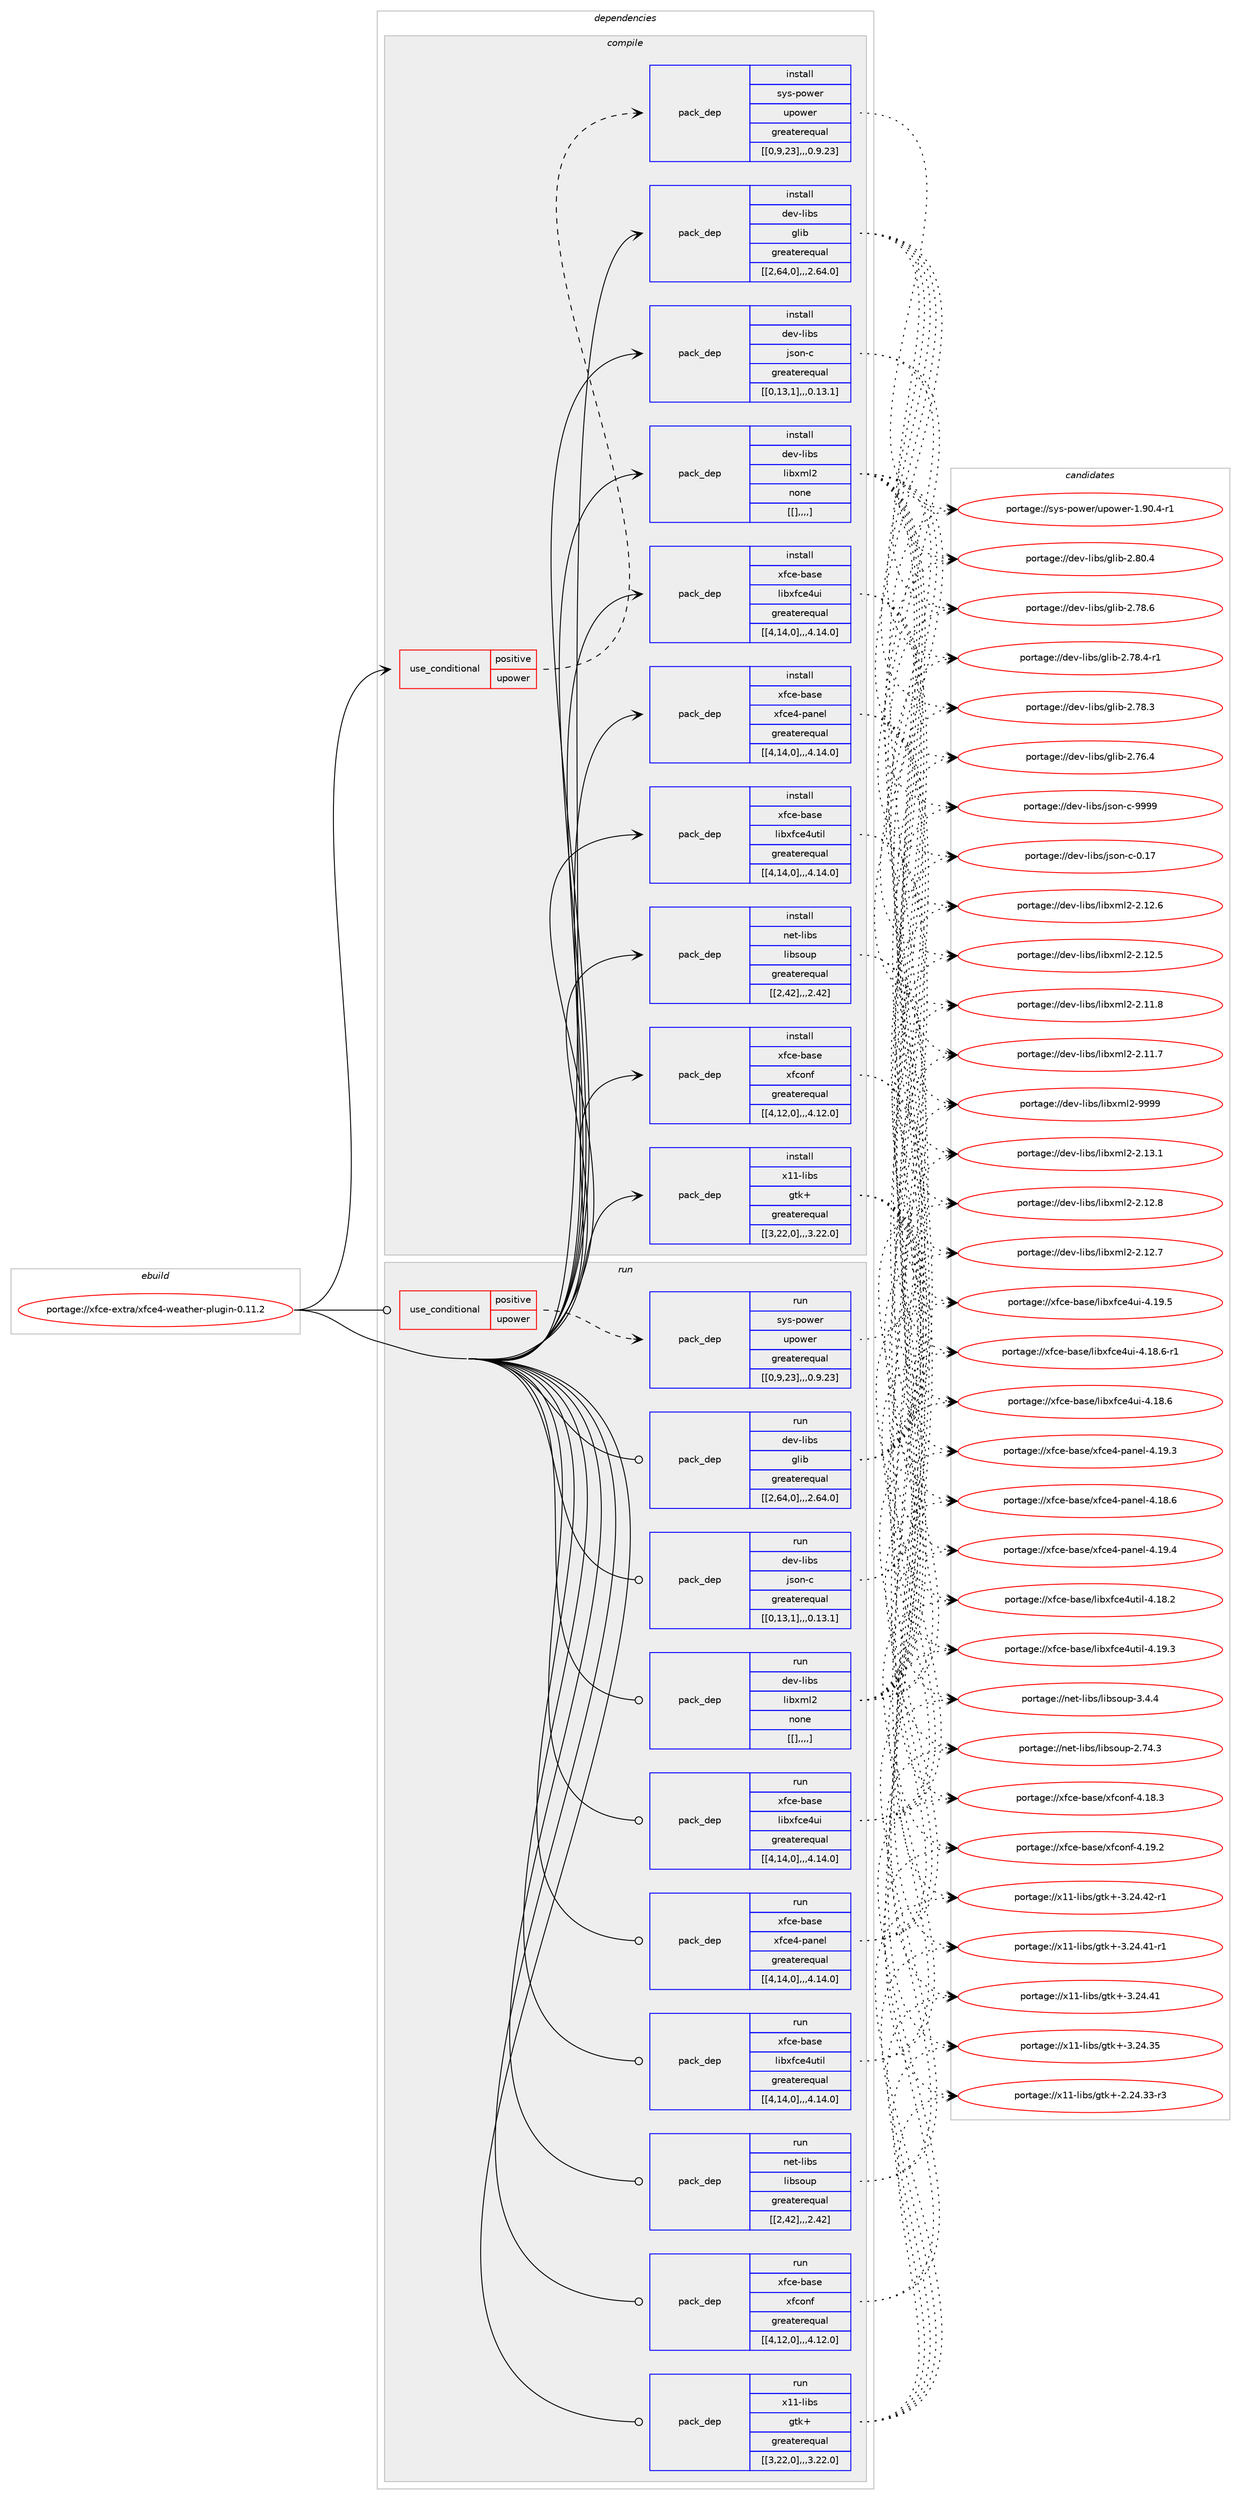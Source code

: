 digraph prolog {

# *************
# Graph options
# *************

newrank=true;
concentrate=true;
compound=true;
graph [rankdir=LR,fontname=Helvetica,fontsize=10,ranksep=1.5];#, ranksep=2.5, nodesep=0.2];
edge  [arrowhead=vee];
node  [fontname=Helvetica,fontsize=10];

# **********
# The ebuild
# **********

subgraph cluster_leftcol {
color=gray;
label=<<i>ebuild</i>>;
id [label="portage://xfce-extra/xfce4-weather-plugin-0.11.2", color=red, width=4, href="../xfce-extra/xfce4-weather-plugin-0.11.2.svg"];
}

# ****************
# The dependencies
# ****************

subgraph cluster_midcol {
color=gray;
label=<<i>dependencies</i>>;
subgraph cluster_compile {
fillcolor="#eeeeee";
style=filled;
label=<<i>compile</i>>;
subgraph cond129725 {
dependency493406 [label=<<TABLE BORDER="0" CELLBORDER="1" CELLSPACING="0" CELLPADDING="4"><TR><TD ROWSPAN="3" CELLPADDING="10">use_conditional</TD></TR><TR><TD>positive</TD></TR><TR><TD>upower</TD></TR></TABLE>>, shape=none, color=red];
subgraph pack360093 {
dependency493407 [label=<<TABLE BORDER="0" CELLBORDER="1" CELLSPACING="0" CELLPADDING="4" WIDTH="220"><TR><TD ROWSPAN="6" CELLPADDING="30">pack_dep</TD></TR><TR><TD WIDTH="110">install</TD></TR><TR><TD>sys-power</TD></TR><TR><TD>upower</TD></TR><TR><TD>greaterequal</TD></TR><TR><TD>[[0,9,23],,,0.9.23]</TD></TR></TABLE>>, shape=none, color=blue];
}
dependency493406:e -> dependency493407:w [weight=20,style="dashed",arrowhead="vee"];
}
id:e -> dependency493406:w [weight=20,style="solid",arrowhead="vee"];
subgraph pack360094 {
dependency493408 [label=<<TABLE BORDER="0" CELLBORDER="1" CELLSPACING="0" CELLPADDING="4" WIDTH="220"><TR><TD ROWSPAN="6" CELLPADDING="30">pack_dep</TD></TR><TR><TD WIDTH="110">install</TD></TR><TR><TD>dev-libs</TD></TR><TR><TD>glib</TD></TR><TR><TD>greaterequal</TD></TR><TR><TD>[[2,64,0],,,2.64.0]</TD></TR></TABLE>>, shape=none, color=blue];
}
id:e -> dependency493408:w [weight=20,style="solid",arrowhead="vee"];
subgraph pack360095 {
dependency493409 [label=<<TABLE BORDER="0" CELLBORDER="1" CELLSPACING="0" CELLPADDING="4" WIDTH="220"><TR><TD ROWSPAN="6" CELLPADDING="30">pack_dep</TD></TR><TR><TD WIDTH="110">install</TD></TR><TR><TD>dev-libs</TD></TR><TR><TD>json-c</TD></TR><TR><TD>greaterequal</TD></TR><TR><TD>[[0,13,1],,,0.13.1]</TD></TR></TABLE>>, shape=none, color=blue];
}
id:e -> dependency493409:w [weight=20,style="solid",arrowhead="vee"];
subgraph pack360096 {
dependency493410 [label=<<TABLE BORDER="0" CELLBORDER="1" CELLSPACING="0" CELLPADDING="4" WIDTH="220"><TR><TD ROWSPAN="6" CELLPADDING="30">pack_dep</TD></TR><TR><TD WIDTH="110">install</TD></TR><TR><TD>dev-libs</TD></TR><TR><TD>libxml2</TD></TR><TR><TD>none</TD></TR><TR><TD>[[],,,,]</TD></TR></TABLE>>, shape=none, color=blue];
}
id:e -> dependency493410:w [weight=20,style="solid",arrowhead="vee"];
subgraph pack360097 {
dependency493411 [label=<<TABLE BORDER="0" CELLBORDER="1" CELLSPACING="0" CELLPADDING="4" WIDTH="220"><TR><TD ROWSPAN="6" CELLPADDING="30">pack_dep</TD></TR><TR><TD WIDTH="110">install</TD></TR><TR><TD>net-libs</TD></TR><TR><TD>libsoup</TD></TR><TR><TD>greaterequal</TD></TR><TR><TD>[[2,42],,,2.42]</TD></TR></TABLE>>, shape=none, color=blue];
}
id:e -> dependency493411:w [weight=20,style="solid",arrowhead="vee"];
subgraph pack360098 {
dependency493412 [label=<<TABLE BORDER="0" CELLBORDER="1" CELLSPACING="0" CELLPADDING="4" WIDTH="220"><TR><TD ROWSPAN="6" CELLPADDING="30">pack_dep</TD></TR><TR><TD WIDTH="110">install</TD></TR><TR><TD>x11-libs</TD></TR><TR><TD>gtk+</TD></TR><TR><TD>greaterequal</TD></TR><TR><TD>[[3,22,0],,,3.22.0]</TD></TR></TABLE>>, shape=none, color=blue];
}
id:e -> dependency493412:w [weight=20,style="solid",arrowhead="vee"];
subgraph pack360099 {
dependency493413 [label=<<TABLE BORDER="0" CELLBORDER="1" CELLSPACING="0" CELLPADDING="4" WIDTH="220"><TR><TD ROWSPAN="6" CELLPADDING="30">pack_dep</TD></TR><TR><TD WIDTH="110">install</TD></TR><TR><TD>xfce-base</TD></TR><TR><TD>libxfce4ui</TD></TR><TR><TD>greaterequal</TD></TR><TR><TD>[[4,14,0],,,4.14.0]</TD></TR></TABLE>>, shape=none, color=blue];
}
id:e -> dependency493413:w [weight=20,style="solid",arrowhead="vee"];
subgraph pack360100 {
dependency493414 [label=<<TABLE BORDER="0" CELLBORDER="1" CELLSPACING="0" CELLPADDING="4" WIDTH="220"><TR><TD ROWSPAN="6" CELLPADDING="30">pack_dep</TD></TR><TR><TD WIDTH="110">install</TD></TR><TR><TD>xfce-base</TD></TR><TR><TD>libxfce4util</TD></TR><TR><TD>greaterequal</TD></TR><TR><TD>[[4,14,0],,,4.14.0]</TD></TR></TABLE>>, shape=none, color=blue];
}
id:e -> dependency493414:w [weight=20,style="solid",arrowhead="vee"];
subgraph pack360101 {
dependency493415 [label=<<TABLE BORDER="0" CELLBORDER="1" CELLSPACING="0" CELLPADDING="4" WIDTH="220"><TR><TD ROWSPAN="6" CELLPADDING="30">pack_dep</TD></TR><TR><TD WIDTH="110">install</TD></TR><TR><TD>xfce-base</TD></TR><TR><TD>xfce4-panel</TD></TR><TR><TD>greaterequal</TD></TR><TR><TD>[[4,14,0],,,4.14.0]</TD></TR></TABLE>>, shape=none, color=blue];
}
id:e -> dependency493415:w [weight=20,style="solid",arrowhead="vee"];
subgraph pack360102 {
dependency493416 [label=<<TABLE BORDER="0" CELLBORDER="1" CELLSPACING="0" CELLPADDING="4" WIDTH="220"><TR><TD ROWSPAN="6" CELLPADDING="30">pack_dep</TD></TR><TR><TD WIDTH="110">install</TD></TR><TR><TD>xfce-base</TD></TR><TR><TD>xfconf</TD></TR><TR><TD>greaterequal</TD></TR><TR><TD>[[4,12,0],,,4.12.0]</TD></TR></TABLE>>, shape=none, color=blue];
}
id:e -> dependency493416:w [weight=20,style="solid",arrowhead="vee"];
}
subgraph cluster_compileandrun {
fillcolor="#eeeeee";
style=filled;
label=<<i>compile and run</i>>;
}
subgraph cluster_run {
fillcolor="#eeeeee";
style=filled;
label=<<i>run</i>>;
subgraph cond129726 {
dependency493417 [label=<<TABLE BORDER="0" CELLBORDER="1" CELLSPACING="0" CELLPADDING="4"><TR><TD ROWSPAN="3" CELLPADDING="10">use_conditional</TD></TR><TR><TD>positive</TD></TR><TR><TD>upower</TD></TR></TABLE>>, shape=none, color=red];
subgraph pack360103 {
dependency493418 [label=<<TABLE BORDER="0" CELLBORDER="1" CELLSPACING="0" CELLPADDING="4" WIDTH="220"><TR><TD ROWSPAN="6" CELLPADDING="30">pack_dep</TD></TR><TR><TD WIDTH="110">run</TD></TR><TR><TD>sys-power</TD></TR><TR><TD>upower</TD></TR><TR><TD>greaterequal</TD></TR><TR><TD>[[0,9,23],,,0.9.23]</TD></TR></TABLE>>, shape=none, color=blue];
}
dependency493417:e -> dependency493418:w [weight=20,style="dashed",arrowhead="vee"];
}
id:e -> dependency493417:w [weight=20,style="solid",arrowhead="odot"];
subgraph pack360104 {
dependency493419 [label=<<TABLE BORDER="0" CELLBORDER="1" CELLSPACING="0" CELLPADDING="4" WIDTH="220"><TR><TD ROWSPAN="6" CELLPADDING="30">pack_dep</TD></TR><TR><TD WIDTH="110">run</TD></TR><TR><TD>dev-libs</TD></TR><TR><TD>glib</TD></TR><TR><TD>greaterequal</TD></TR><TR><TD>[[2,64,0],,,2.64.0]</TD></TR></TABLE>>, shape=none, color=blue];
}
id:e -> dependency493419:w [weight=20,style="solid",arrowhead="odot"];
subgraph pack360105 {
dependency493420 [label=<<TABLE BORDER="0" CELLBORDER="1" CELLSPACING="0" CELLPADDING="4" WIDTH="220"><TR><TD ROWSPAN="6" CELLPADDING="30">pack_dep</TD></TR><TR><TD WIDTH="110">run</TD></TR><TR><TD>dev-libs</TD></TR><TR><TD>json-c</TD></TR><TR><TD>greaterequal</TD></TR><TR><TD>[[0,13,1],,,0.13.1]</TD></TR></TABLE>>, shape=none, color=blue];
}
id:e -> dependency493420:w [weight=20,style="solid",arrowhead="odot"];
subgraph pack360106 {
dependency493421 [label=<<TABLE BORDER="0" CELLBORDER="1" CELLSPACING="0" CELLPADDING="4" WIDTH="220"><TR><TD ROWSPAN="6" CELLPADDING="30">pack_dep</TD></TR><TR><TD WIDTH="110">run</TD></TR><TR><TD>dev-libs</TD></TR><TR><TD>libxml2</TD></TR><TR><TD>none</TD></TR><TR><TD>[[],,,,]</TD></TR></TABLE>>, shape=none, color=blue];
}
id:e -> dependency493421:w [weight=20,style="solid",arrowhead="odot"];
subgraph pack360107 {
dependency493422 [label=<<TABLE BORDER="0" CELLBORDER="1" CELLSPACING="0" CELLPADDING="4" WIDTH="220"><TR><TD ROWSPAN="6" CELLPADDING="30">pack_dep</TD></TR><TR><TD WIDTH="110">run</TD></TR><TR><TD>net-libs</TD></TR><TR><TD>libsoup</TD></TR><TR><TD>greaterequal</TD></TR><TR><TD>[[2,42],,,2.42]</TD></TR></TABLE>>, shape=none, color=blue];
}
id:e -> dependency493422:w [weight=20,style="solid",arrowhead="odot"];
subgraph pack360108 {
dependency493423 [label=<<TABLE BORDER="0" CELLBORDER="1" CELLSPACING="0" CELLPADDING="4" WIDTH="220"><TR><TD ROWSPAN="6" CELLPADDING="30">pack_dep</TD></TR><TR><TD WIDTH="110">run</TD></TR><TR><TD>x11-libs</TD></TR><TR><TD>gtk+</TD></TR><TR><TD>greaterequal</TD></TR><TR><TD>[[3,22,0],,,3.22.0]</TD></TR></TABLE>>, shape=none, color=blue];
}
id:e -> dependency493423:w [weight=20,style="solid",arrowhead="odot"];
subgraph pack360109 {
dependency493424 [label=<<TABLE BORDER="0" CELLBORDER="1" CELLSPACING="0" CELLPADDING="4" WIDTH="220"><TR><TD ROWSPAN="6" CELLPADDING="30">pack_dep</TD></TR><TR><TD WIDTH="110">run</TD></TR><TR><TD>xfce-base</TD></TR><TR><TD>libxfce4ui</TD></TR><TR><TD>greaterequal</TD></TR><TR><TD>[[4,14,0],,,4.14.0]</TD></TR></TABLE>>, shape=none, color=blue];
}
id:e -> dependency493424:w [weight=20,style="solid",arrowhead="odot"];
subgraph pack360110 {
dependency493425 [label=<<TABLE BORDER="0" CELLBORDER="1" CELLSPACING="0" CELLPADDING="4" WIDTH="220"><TR><TD ROWSPAN="6" CELLPADDING="30">pack_dep</TD></TR><TR><TD WIDTH="110">run</TD></TR><TR><TD>xfce-base</TD></TR><TR><TD>libxfce4util</TD></TR><TR><TD>greaterequal</TD></TR><TR><TD>[[4,14,0],,,4.14.0]</TD></TR></TABLE>>, shape=none, color=blue];
}
id:e -> dependency493425:w [weight=20,style="solid",arrowhead="odot"];
subgraph pack360111 {
dependency493426 [label=<<TABLE BORDER="0" CELLBORDER="1" CELLSPACING="0" CELLPADDING="4" WIDTH="220"><TR><TD ROWSPAN="6" CELLPADDING="30">pack_dep</TD></TR><TR><TD WIDTH="110">run</TD></TR><TR><TD>xfce-base</TD></TR><TR><TD>xfce4-panel</TD></TR><TR><TD>greaterequal</TD></TR><TR><TD>[[4,14,0],,,4.14.0]</TD></TR></TABLE>>, shape=none, color=blue];
}
id:e -> dependency493426:w [weight=20,style="solid",arrowhead="odot"];
subgraph pack360112 {
dependency493427 [label=<<TABLE BORDER="0" CELLBORDER="1" CELLSPACING="0" CELLPADDING="4" WIDTH="220"><TR><TD ROWSPAN="6" CELLPADDING="30">pack_dep</TD></TR><TR><TD WIDTH="110">run</TD></TR><TR><TD>xfce-base</TD></TR><TR><TD>xfconf</TD></TR><TR><TD>greaterequal</TD></TR><TR><TD>[[4,12,0],,,4.12.0]</TD></TR></TABLE>>, shape=none, color=blue];
}
id:e -> dependency493427:w [weight=20,style="solid",arrowhead="odot"];
}
}

# **************
# The candidates
# **************

subgraph cluster_choices {
rank=same;
color=gray;
label=<<i>candidates</i>>;

subgraph choice360093 {
color=black;
nodesep=1;
choice1151211154511211111910111447117112111119101114454946574846524511449 [label="portage://sys-power/upower-1.90.4-r1", color=red, width=4,href="../sys-power/upower-1.90.4-r1.svg"];
dependency493407:e -> choice1151211154511211111910111447117112111119101114454946574846524511449:w [style=dotted,weight="100"];
}
subgraph choice360094 {
color=black;
nodesep=1;
choice1001011184510810598115471031081059845504656484652 [label="portage://dev-libs/glib-2.80.4", color=red, width=4,href="../dev-libs/glib-2.80.4.svg"];
choice1001011184510810598115471031081059845504655564654 [label="portage://dev-libs/glib-2.78.6", color=red, width=4,href="../dev-libs/glib-2.78.6.svg"];
choice10010111845108105981154710310810598455046555646524511449 [label="portage://dev-libs/glib-2.78.4-r1", color=red, width=4,href="../dev-libs/glib-2.78.4-r1.svg"];
choice1001011184510810598115471031081059845504655564651 [label="portage://dev-libs/glib-2.78.3", color=red, width=4,href="../dev-libs/glib-2.78.3.svg"];
choice1001011184510810598115471031081059845504655544652 [label="portage://dev-libs/glib-2.76.4", color=red, width=4,href="../dev-libs/glib-2.76.4.svg"];
dependency493408:e -> choice1001011184510810598115471031081059845504656484652:w [style=dotted,weight="100"];
dependency493408:e -> choice1001011184510810598115471031081059845504655564654:w [style=dotted,weight="100"];
dependency493408:e -> choice10010111845108105981154710310810598455046555646524511449:w [style=dotted,weight="100"];
dependency493408:e -> choice1001011184510810598115471031081059845504655564651:w [style=dotted,weight="100"];
dependency493408:e -> choice1001011184510810598115471031081059845504655544652:w [style=dotted,weight="100"];
}
subgraph choice360095 {
color=black;
nodesep=1;
choice10010111845108105981154710611511111045994557575757 [label="portage://dev-libs/json-c-9999", color=red, width=4,href="../dev-libs/json-c-9999.svg"];
choice10010111845108105981154710611511111045994548464955 [label="portage://dev-libs/json-c-0.17", color=red, width=4,href="../dev-libs/json-c-0.17.svg"];
dependency493409:e -> choice10010111845108105981154710611511111045994557575757:w [style=dotted,weight="100"];
dependency493409:e -> choice10010111845108105981154710611511111045994548464955:w [style=dotted,weight="100"];
}
subgraph choice360096 {
color=black;
nodesep=1;
choice10010111845108105981154710810598120109108504557575757 [label="portage://dev-libs/libxml2-9999", color=red, width=4,href="../dev-libs/libxml2-9999.svg"];
choice100101118451081059811547108105981201091085045504649514649 [label="portage://dev-libs/libxml2-2.13.1", color=red, width=4,href="../dev-libs/libxml2-2.13.1.svg"];
choice100101118451081059811547108105981201091085045504649504656 [label="portage://dev-libs/libxml2-2.12.8", color=red, width=4,href="../dev-libs/libxml2-2.12.8.svg"];
choice100101118451081059811547108105981201091085045504649504655 [label="portage://dev-libs/libxml2-2.12.7", color=red, width=4,href="../dev-libs/libxml2-2.12.7.svg"];
choice100101118451081059811547108105981201091085045504649504654 [label="portage://dev-libs/libxml2-2.12.6", color=red, width=4,href="../dev-libs/libxml2-2.12.6.svg"];
choice100101118451081059811547108105981201091085045504649504653 [label="portage://dev-libs/libxml2-2.12.5", color=red, width=4,href="../dev-libs/libxml2-2.12.5.svg"];
choice100101118451081059811547108105981201091085045504649494656 [label="portage://dev-libs/libxml2-2.11.8", color=red, width=4,href="../dev-libs/libxml2-2.11.8.svg"];
choice100101118451081059811547108105981201091085045504649494655 [label="portage://dev-libs/libxml2-2.11.7", color=red, width=4,href="../dev-libs/libxml2-2.11.7.svg"];
dependency493410:e -> choice10010111845108105981154710810598120109108504557575757:w [style=dotted,weight="100"];
dependency493410:e -> choice100101118451081059811547108105981201091085045504649514649:w [style=dotted,weight="100"];
dependency493410:e -> choice100101118451081059811547108105981201091085045504649504656:w [style=dotted,weight="100"];
dependency493410:e -> choice100101118451081059811547108105981201091085045504649504655:w [style=dotted,weight="100"];
dependency493410:e -> choice100101118451081059811547108105981201091085045504649504654:w [style=dotted,weight="100"];
dependency493410:e -> choice100101118451081059811547108105981201091085045504649504653:w [style=dotted,weight="100"];
dependency493410:e -> choice100101118451081059811547108105981201091085045504649494656:w [style=dotted,weight="100"];
dependency493410:e -> choice100101118451081059811547108105981201091085045504649494655:w [style=dotted,weight="100"];
}
subgraph choice360097 {
color=black;
nodesep=1;
choice11010111645108105981154710810598115111117112455146524652 [label="portage://net-libs/libsoup-3.4.4", color=red, width=4,href="../net-libs/libsoup-3.4.4.svg"];
choice1101011164510810598115471081059811511111711245504655524651 [label="portage://net-libs/libsoup-2.74.3", color=red, width=4,href="../net-libs/libsoup-2.74.3.svg"];
dependency493411:e -> choice11010111645108105981154710810598115111117112455146524652:w [style=dotted,weight="100"];
dependency493411:e -> choice1101011164510810598115471081059811511111711245504655524651:w [style=dotted,weight="100"];
}
subgraph choice360098 {
color=black;
nodesep=1;
choice12049494510810598115471031161074345514650524652504511449 [label="portage://x11-libs/gtk+-3.24.42-r1", color=red, width=4,href="../x11-libs/gtk+-3.24.42-r1.svg"];
choice12049494510810598115471031161074345514650524652494511449 [label="portage://x11-libs/gtk+-3.24.41-r1", color=red, width=4,href="../x11-libs/gtk+-3.24.41-r1.svg"];
choice1204949451081059811547103116107434551465052465249 [label="portage://x11-libs/gtk+-3.24.41", color=red, width=4,href="../x11-libs/gtk+-3.24.41.svg"];
choice1204949451081059811547103116107434551465052465153 [label="portage://x11-libs/gtk+-3.24.35", color=red, width=4,href="../x11-libs/gtk+-3.24.35.svg"];
choice12049494510810598115471031161074345504650524651514511451 [label="portage://x11-libs/gtk+-2.24.33-r3", color=red, width=4,href="../x11-libs/gtk+-2.24.33-r3.svg"];
dependency493412:e -> choice12049494510810598115471031161074345514650524652504511449:w [style=dotted,weight="100"];
dependency493412:e -> choice12049494510810598115471031161074345514650524652494511449:w [style=dotted,weight="100"];
dependency493412:e -> choice1204949451081059811547103116107434551465052465249:w [style=dotted,weight="100"];
dependency493412:e -> choice1204949451081059811547103116107434551465052465153:w [style=dotted,weight="100"];
dependency493412:e -> choice12049494510810598115471031161074345504650524651514511451:w [style=dotted,weight="100"];
}
subgraph choice360099 {
color=black;
nodesep=1;
choice120102991014598971151014710810598120102991015211710545524649574653 [label="portage://xfce-base/libxfce4ui-4.19.5", color=red, width=4,href="../xfce-base/libxfce4ui-4.19.5.svg"];
choice1201029910145989711510147108105981201029910152117105455246495646544511449 [label="portage://xfce-base/libxfce4ui-4.18.6-r1", color=red, width=4,href="../xfce-base/libxfce4ui-4.18.6-r1.svg"];
choice120102991014598971151014710810598120102991015211710545524649564654 [label="portage://xfce-base/libxfce4ui-4.18.6", color=red, width=4,href="../xfce-base/libxfce4ui-4.18.6.svg"];
dependency493413:e -> choice120102991014598971151014710810598120102991015211710545524649574653:w [style=dotted,weight="100"];
dependency493413:e -> choice1201029910145989711510147108105981201029910152117105455246495646544511449:w [style=dotted,weight="100"];
dependency493413:e -> choice120102991014598971151014710810598120102991015211710545524649564654:w [style=dotted,weight="100"];
}
subgraph choice360100 {
color=black;
nodesep=1;
choice120102991014598971151014710810598120102991015211711610510845524649574651 [label="portage://xfce-base/libxfce4util-4.19.3", color=red, width=4,href="../xfce-base/libxfce4util-4.19.3.svg"];
choice120102991014598971151014710810598120102991015211711610510845524649564650 [label="portage://xfce-base/libxfce4util-4.18.2", color=red, width=4,href="../xfce-base/libxfce4util-4.18.2.svg"];
dependency493414:e -> choice120102991014598971151014710810598120102991015211711610510845524649574651:w [style=dotted,weight="100"];
dependency493414:e -> choice120102991014598971151014710810598120102991015211711610510845524649564650:w [style=dotted,weight="100"];
}
subgraph choice360101 {
color=black;
nodesep=1;
choice12010299101459897115101471201029910152451129711010110845524649574652 [label="portage://xfce-base/xfce4-panel-4.19.4", color=red, width=4,href="../xfce-base/xfce4-panel-4.19.4.svg"];
choice12010299101459897115101471201029910152451129711010110845524649574651 [label="portage://xfce-base/xfce4-panel-4.19.3", color=red, width=4,href="../xfce-base/xfce4-panel-4.19.3.svg"];
choice12010299101459897115101471201029910152451129711010110845524649564654 [label="portage://xfce-base/xfce4-panel-4.18.6", color=red, width=4,href="../xfce-base/xfce4-panel-4.18.6.svg"];
dependency493415:e -> choice12010299101459897115101471201029910152451129711010110845524649574652:w [style=dotted,weight="100"];
dependency493415:e -> choice12010299101459897115101471201029910152451129711010110845524649574651:w [style=dotted,weight="100"];
dependency493415:e -> choice12010299101459897115101471201029910152451129711010110845524649564654:w [style=dotted,weight="100"];
}
subgraph choice360102 {
color=black;
nodesep=1;
choice12010299101459897115101471201029911111010245524649574650 [label="portage://xfce-base/xfconf-4.19.2", color=red, width=4,href="../xfce-base/xfconf-4.19.2.svg"];
choice12010299101459897115101471201029911111010245524649564651 [label="portage://xfce-base/xfconf-4.18.3", color=red, width=4,href="../xfce-base/xfconf-4.18.3.svg"];
dependency493416:e -> choice12010299101459897115101471201029911111010245524649574650:w [style=dotted,weight="100"];
dependency493416:e -> choice12010299101459897115101471201029911111010245524649564651:w [style=dotted,weight="100"];
}
subgraph choice360103 {
color=black;
nodesep=1;
choice1151211154511211111910111447117112111119101114454946574846524511449 [label="portage://sys-power/upower-1.90.4-r1", color=red, width=4,href="../sys-power/upower-1.90.4-r1.svg"];
dependency493418:e -> choice1151211154511211111910111447117112111119101114454946574846524511449:w [style=dotted,weight="100"];
}
subgraph choice360104 {
color=black;
nodesep=1;
choice1001011184510810598115471031081059845504656484652 [label="portage://dev-libs/glib-2.80.4", color=red, width=4,href="../dev-libs/glib-2.80.4.svg"];
choice1001011184510810598115471031081059845504655564654 [label="portage://dev-libs/glib-2.78.6", color=red, width=4,href="../dev-libs/glib-2.78.6.svg"];
choice10010111845108105981154710310810598455046555646524511449 [label="portage://dev-libs/glib-2.78.4-r1", color=red, width=4,href="../dev-libs/glib-2.78.4-r1.svg"];
choice1001011184510810598115471031081059845504655564651 [label="portage://dev-libs/glib-2.78.3", color=red, width=4,href="../dev-libs/glib-2.78.3.svg"];
choice1001011184510810598115471031081059845504655544652 [label="portage://dev-libs/glib-2.76.4", color=red, width=4,href="../dev-libs/glib-2.76.4.svg"];
dependency493419:e -> choice1001011184510810598115471031081059845504656484652:w [style=dotted,weight="100"];
dependency493419:e -> choice1001011184510810598115471031081059845504655564654:w [style=dotted,weight="100"];
dependency493419:e -> choice10010111845108105981154710310810598455046555646524511449:w [style=dotted,weight="100"];
dependency493419:e -> choice1001011184510810598115471031081059845504655564651:w [style=dotted,weight="100"];
dependency493419:e -> choice1001011184510810598115471031081059845504655544652:w [style=dotted,weight="100"];
}
subgraph choice360105 {
color=black;
nodesep=1;
choice10010111845108105981154710611511111045994557575757 [label="portage://dev-libs/json-c-9999", color=red, width=4,href="../dev-libs/json-c-9999.svg"];
choice10010111845108105981154710611511111045994548464955 [label="portage://dev-libs/json-c-0.17", color=red, width=4,href="../dev-libs/json-c-0.17.svg"];
dependency493420:e -> choice10010111845108105981154710611511111045994557575757:w [style=dotted,weight="100"];
dependency493420:e -> choice10010111845108105981154710611511111045994548464955:w [style=dotted,weight="100"];
}
subgraph choice360106 {
color=black;
nodesep=1;
choice10010111845108105981154710810598120109108504557575757 [label="portage://dev-libs/libxml2-9999", color=red, width=4,href="../dev-libs/libxml2-9999.svg"];
choice100101118451081059811547108105981201091085045504649514649 [label="portage://dev-libs/libxml2-2.13.1", color=red, width=4,href="../dev-libs/libxml2-2.13.1.svg"];
choice100101118451081059811547108105981201091085045504649504656 [label="portage://dev-libs/libxml2-2.12.8", color=red, width=4,href="../dev-libs/libxml2-2.12.8.svg"];
choice100101118451081059811547108105981201091085045504649504655 [label="portage://dev-libs/libxml2-2.12.7", color=red, width=4,href="../dev-libs/libxml2-2.12.7.svg"];
choice100101118451081059811547108105981201091085045504649504654 [label="portage://dev-libs/libxml2-2.12.6", color=red, width=4,href="../dev-libs/libxml2-2.12.6.svg"];
choice100101118451081059811547108105981201091085045504649504653 [label="portage://dev-libs/libxml2-2.12.5", color=red, width=4,href="../dev-libs/libxml2-2.12.5.svg"];
choice100101118451081059811547108105981201091085045504649494656 [label="portage://dev-libs/libxml2-2.11.8", color=red, width=4,href="../dev-libs/libxml2-2.11.8.svg"];
choice100101118451081059811547108105981201091085045504649494655 [label="portage://dev-libs/libxml2-2.11.7", color=red, width=4,href="../dev-libs/libxml2-2.11.7.svg"];
dependency493421:e -> choice10010111845108105981154710810598120109108504557575757:w [style=dotted,weight="100"];
dependency493421:e -> choice100101118451081059811547108105981201091085045504649514649:w [style=dotted,weight="100"];
dependency493421:e -> choice100101118451081059811547108105981201091085045504649504656:w [style=dotted,weight="100"];
dependency493421:e -> choice100101118451081059811547108105981201091085045504649504655:w [style=dotted,weight="100"];
dependency493421:e -> choice100101118451081059811547108105981201091085045504649504654:w [style=dotted,weight="100"];
dependency493421:e -> choice100101118451081059811547108105981201091085045504649504653:w [style=dotted,weight="100"];
dependency493421:e -> choice100101118451081059811547108105981201091085045504649494656:w [style=dotted,weight="100"];
dependency493421:e -> choice100101118451081059811547108105981201091085045504649494655:w [style=dotted,weight="100"];
}
subgraph choice360107 {
color=black;
nodesep=1;
choice11010111645108105981154710810598115111117112455146524652 [label="portage://net-libs/libsoup-3.4.4", color=red, width=4,href="../net-libs/libsoup-3.4.4.svg"];
choice1101011164510810598115471081059811511111711245504655524651 [label="portage://net-libs/libsoup-2.74.3", color=red, width=4,href="../net-libs/libsoup-2.74.3.svg"];
dependency493422:e -> choice11010111645108105981154710810598115111117112455146524652:w [style=dotted,weight="100"];
dependency493422:e -> choice1101011164510810598115471081059811511111711245504655524651:w [style=dotted,weight="100"];
}
subgraph choice360108 {
color=black;
nodesep=1;
choice12049494510810598115471031161074345514650524652504511449 [label="portage://x11-libs/gtk+-3.24.42-r1", color=red, width=4,href="../x11-libs/gtk+-3.24.42-r1.svg"];
choice12049494510810598115471031161074345514650524652494511449 [label="portage://x11-libs/gtk+-3.24.41-r1", color=red, width=4,href="../x11-libs/gtk+-3.24.41-r1.svg"];
choice1204949451081059811547103116107434551465052465249 [label="portage://x11-libs/gtk+-3.24.41", color=red, width=4,href="../x11-libs/gtk+-3.24.41.svg"];
choice1204949451081059811547103116107434551465052465153 [label="portage://x11-libs/gtk+-3.24.35", color=red, width=4,href="../x11-libs/gtk+-3.24.35.svg"];
choice12049494510810598115471031161074345504650524651514511451 [label="portage://x11-libs/gtk+-2.24.33-r3", color=red, width=4,href="../x11-libs/gtk+-2.24.33-r3.svg"];
dependency493423:e -> choice12049494510810598115471031161074345514650524652504511449:w [style=dotted,weight="100"];
dependency493423:e -> choice12049494510810598115471031161074345514650524652494511449:w [style=dotted,weight="100"];
dependency493423:e -> choice1204949451081059811547103116107434551465052465249:w [style=dotted,weight="100"];
dependency493423:e -> choice1204949451081059811547103116107434551465052465153:w [style=dotted,weight="100"];
dependency493423:e -> choice12049494510810598115471031161074345504650524651514511451:w [style=dotted,weight="100"];
}
subgraph choice360109 {
color=black;
nodesep=1;
choice120102991014598971151014710810598120102991015211710545524649574653 [label="portage://xfce-base/libxfce4ui-4.19.5", color=red, width=4,href="../xfce-base/libxfce4ui-4.19.5.svg"];
choice1201029910145989711510147108105981201029910152117105455246495646544511449 [label="portage://xfce-base/libxfce4ui-4.18.6-r1", color=red, width=4,href="../xfce-base/libxfce4ui-4.18.6-r1.svg"];
choice120102991014598971151014710810598120102991015211710545524649564654 [label="portage://xfce-base/libxfce4ui-4.18.6", color=red, width=4,href="../xfce-base/libxfce4ui-4.18.6.svg"];
dependency493424:e -> choice120102991014598971151014710810598120102991015211710545524649574653:w [style=dotted,weight="100"];
dependency493424:e -> choice1201029910145989711510147108105981201029910152117105455246495646544511449:w [style=dotted,weight="100"];
dependency493424:e -> choice120102991014598971151014710810598120102991015211710545524649564654:w [style=dotted,weight="100"];
}
subgraph choice360110 {
color=black;
nodesep=1;
choice120102991014598971151014710810598120102991015211711610510845524649574651 [label="portage://xfce-base/libxfce4util-4.19.3", color=red, width=4,href="../xfce-base/libxfce4util-4.19.3.svg"];
choice120102991014598971151014710810598120102991015211711610510845524649564650 [label="portage://xfce-base/libxfce4util-4.18.2", color=red, width=4,href="../xfce-base/libxfce4util-4.18.2.svg"];
dependency493425:e -> choice120102991014598971151014710810598120102991015211711610510845524649574651:w [style=dotted,weight="100"];
dependency493425:e -> choice120102991014598971151014710810598120102991015211711610510845524649564650:w [style=dotted,weight="100"];
}
subgraph choice360111 {
color=black;
nodesep=1;
choice12010299101459897115101471201029910152451129711010110845524649574652 [label="portage://xfce-base/xfce4-panel-4.19.4", color=red, width=4,href="../xfce-base/xfce4-panel-4.19.4.svg"];
choice12010299101459897115101471201029910152451129711010110845524649574651 [label="portage://xfce-base/xfce4-panel-4.19.3", color=red, width=4,href="../xfce-base/xfce4-panel-4.19.3.svg"];
choice12010299101459897115101471201029910152451129711010110845524649564654 [label="portage://xfce-base/xfce4-panel-4.18.6", color=red, width=4,href="../xfce-base/xfce4-panel-4.18.6.svg"];
dependency493426:e -> choice12010299101459897115101471201029910152451129711010110845524649574652:w [style=dotted,weight="100"];
dependency493426:e -> choice12010299101459897115101471201029910152451129711010110845524649574651:w [style=dotted,weight="100"];
dependency493426:e -> choice12010299101459897115101471201029910152451129711010110845524649564654:w [style=dotted,weight="100"];
}
subgraph choice360112 {
color=black;
nodesep=1;
choice12010299101459897115101471201029911111010245524649574650 [label="portage://xfce-base/xfconf-4.19.2", color=red, width=4,href="../xfce-base/xfconf-4.19.2.svg"];
choice12010299101459897115101471201029911111010245524649564651 [label="portage://xfce-base/xfconf-4.18.3", color=red, width=4,href="../xfce-base/xfconf-4.18.3.svg"];
dependency493427:e -> choice12010299101459897115101471201029911111010245524649574650:w [style=dotted,weight="100"];
dependency493427:e -> choice12010299101459897115101471201029911111010245524649564651:w [style=dotted,weight="100"];
}
}

}
